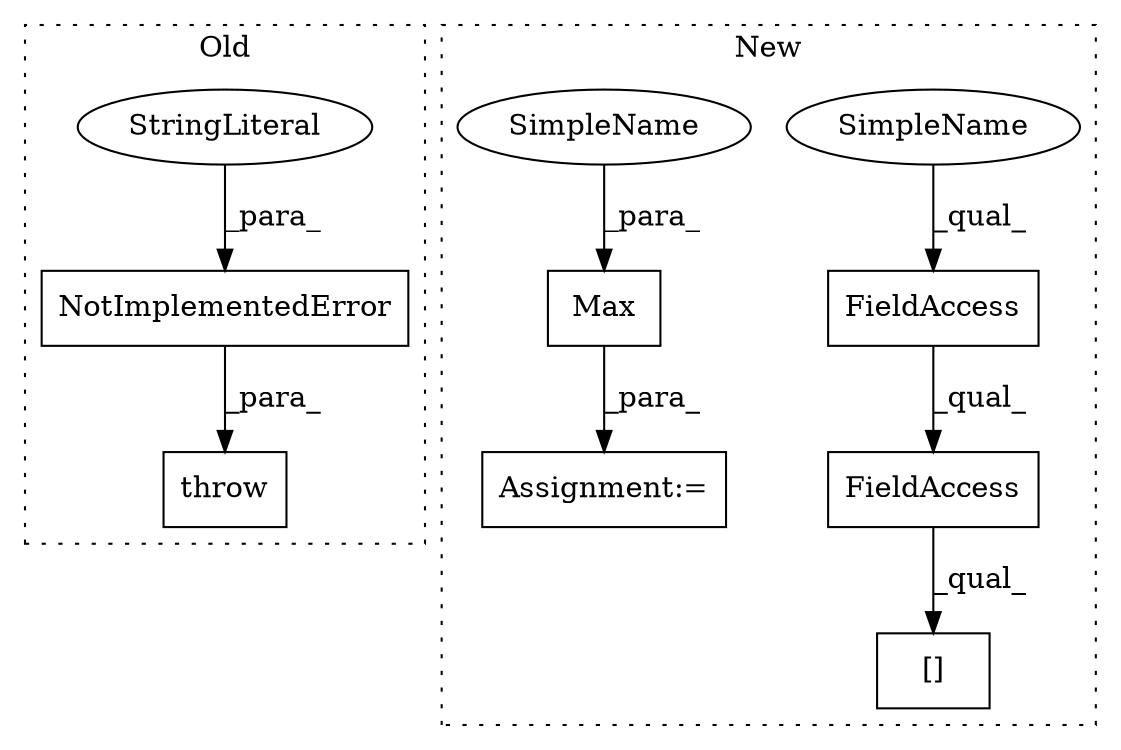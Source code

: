 digraph G {
subgraph cluster0 {
1 [label="NotImplementedError" a="32" s="7736,7797" l="20,1" shape="box"];
3 [label="StringLiteral" a="45" s="7756" l="41" shape="ellipse"];
4 [label="throw" a="53" s="7730" l="6" shape="box"];
label = "Old";
style="dotted";
}
subgraph cluster1 {
2 [label="Max" a="32" s="8123,8128" l="4,1" shape="box"];
5 [label="Assignment:=" a="7" s="8121" l="2" shape="box"];
6 [label="FieldAccess" a="22" s="7978" l="7" shape="box"];
7 [label="FieldAccess" a="22" s="7978" l="12" shape="box"];
8 [label="[]" a="2" s="7978,7992" l="13,1" shape="box"];
9 [label="SimpleName" a="42" s="7978" l="1" shape="ellipse"];
10 [label="SimpleName" a="42" s="8127" l="1" shape="ellipse"];
label = "New";
style="dotted";
}
1 -> 4 [label="_para_"];
2 -> 5 [label="_para_"];
3 -> 1 [label="_para_"];
6 -> 7 [label="_qual_"];
7 -> 8 [label="_qual_"];
9 -> 6 [label="_qual_"];
10 -> 2 [label="_para_"];
}